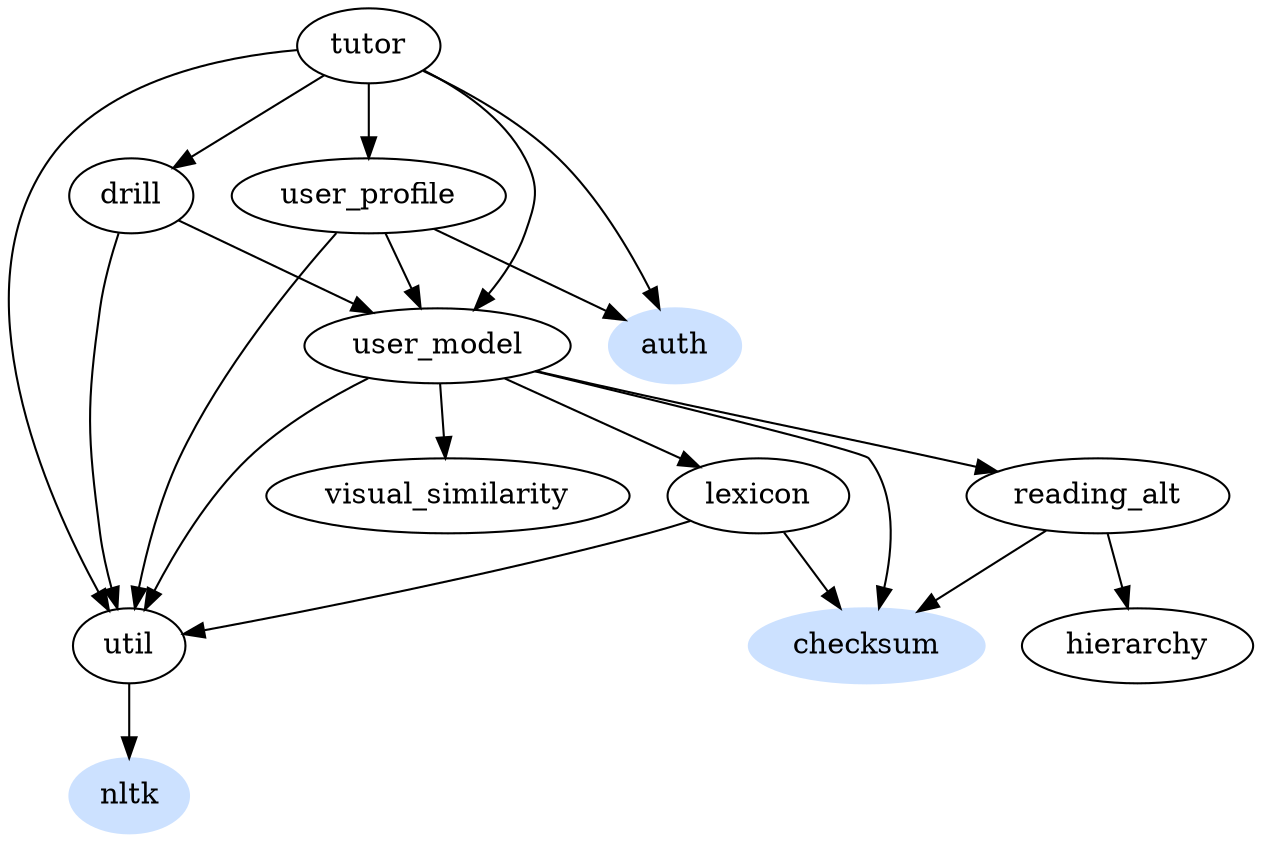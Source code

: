 digraph G
{
    drill -> user_model;
    drill -> util;
    lexicon -> util;
    tutor -> drill;
    tutor -> user_model;
    tutor -> util;
    tutor -> user_profile;
    user_model -> visual_similarity;
    user_model -> reading_alt;
    reading_alt -> hierarchy;
    user_model -> lexicon;
    user_model -> util;
    user_profile -> user_model;
    user_profile -> util;
    node [style=filled,color=".6 0.2 1"];
    lexicon -> checksum;
    reading_alt -> checksum;
    user_model -> checksum;
    user_profile -> auth;
    tutor -> auth;
    util -> nltk;
}
